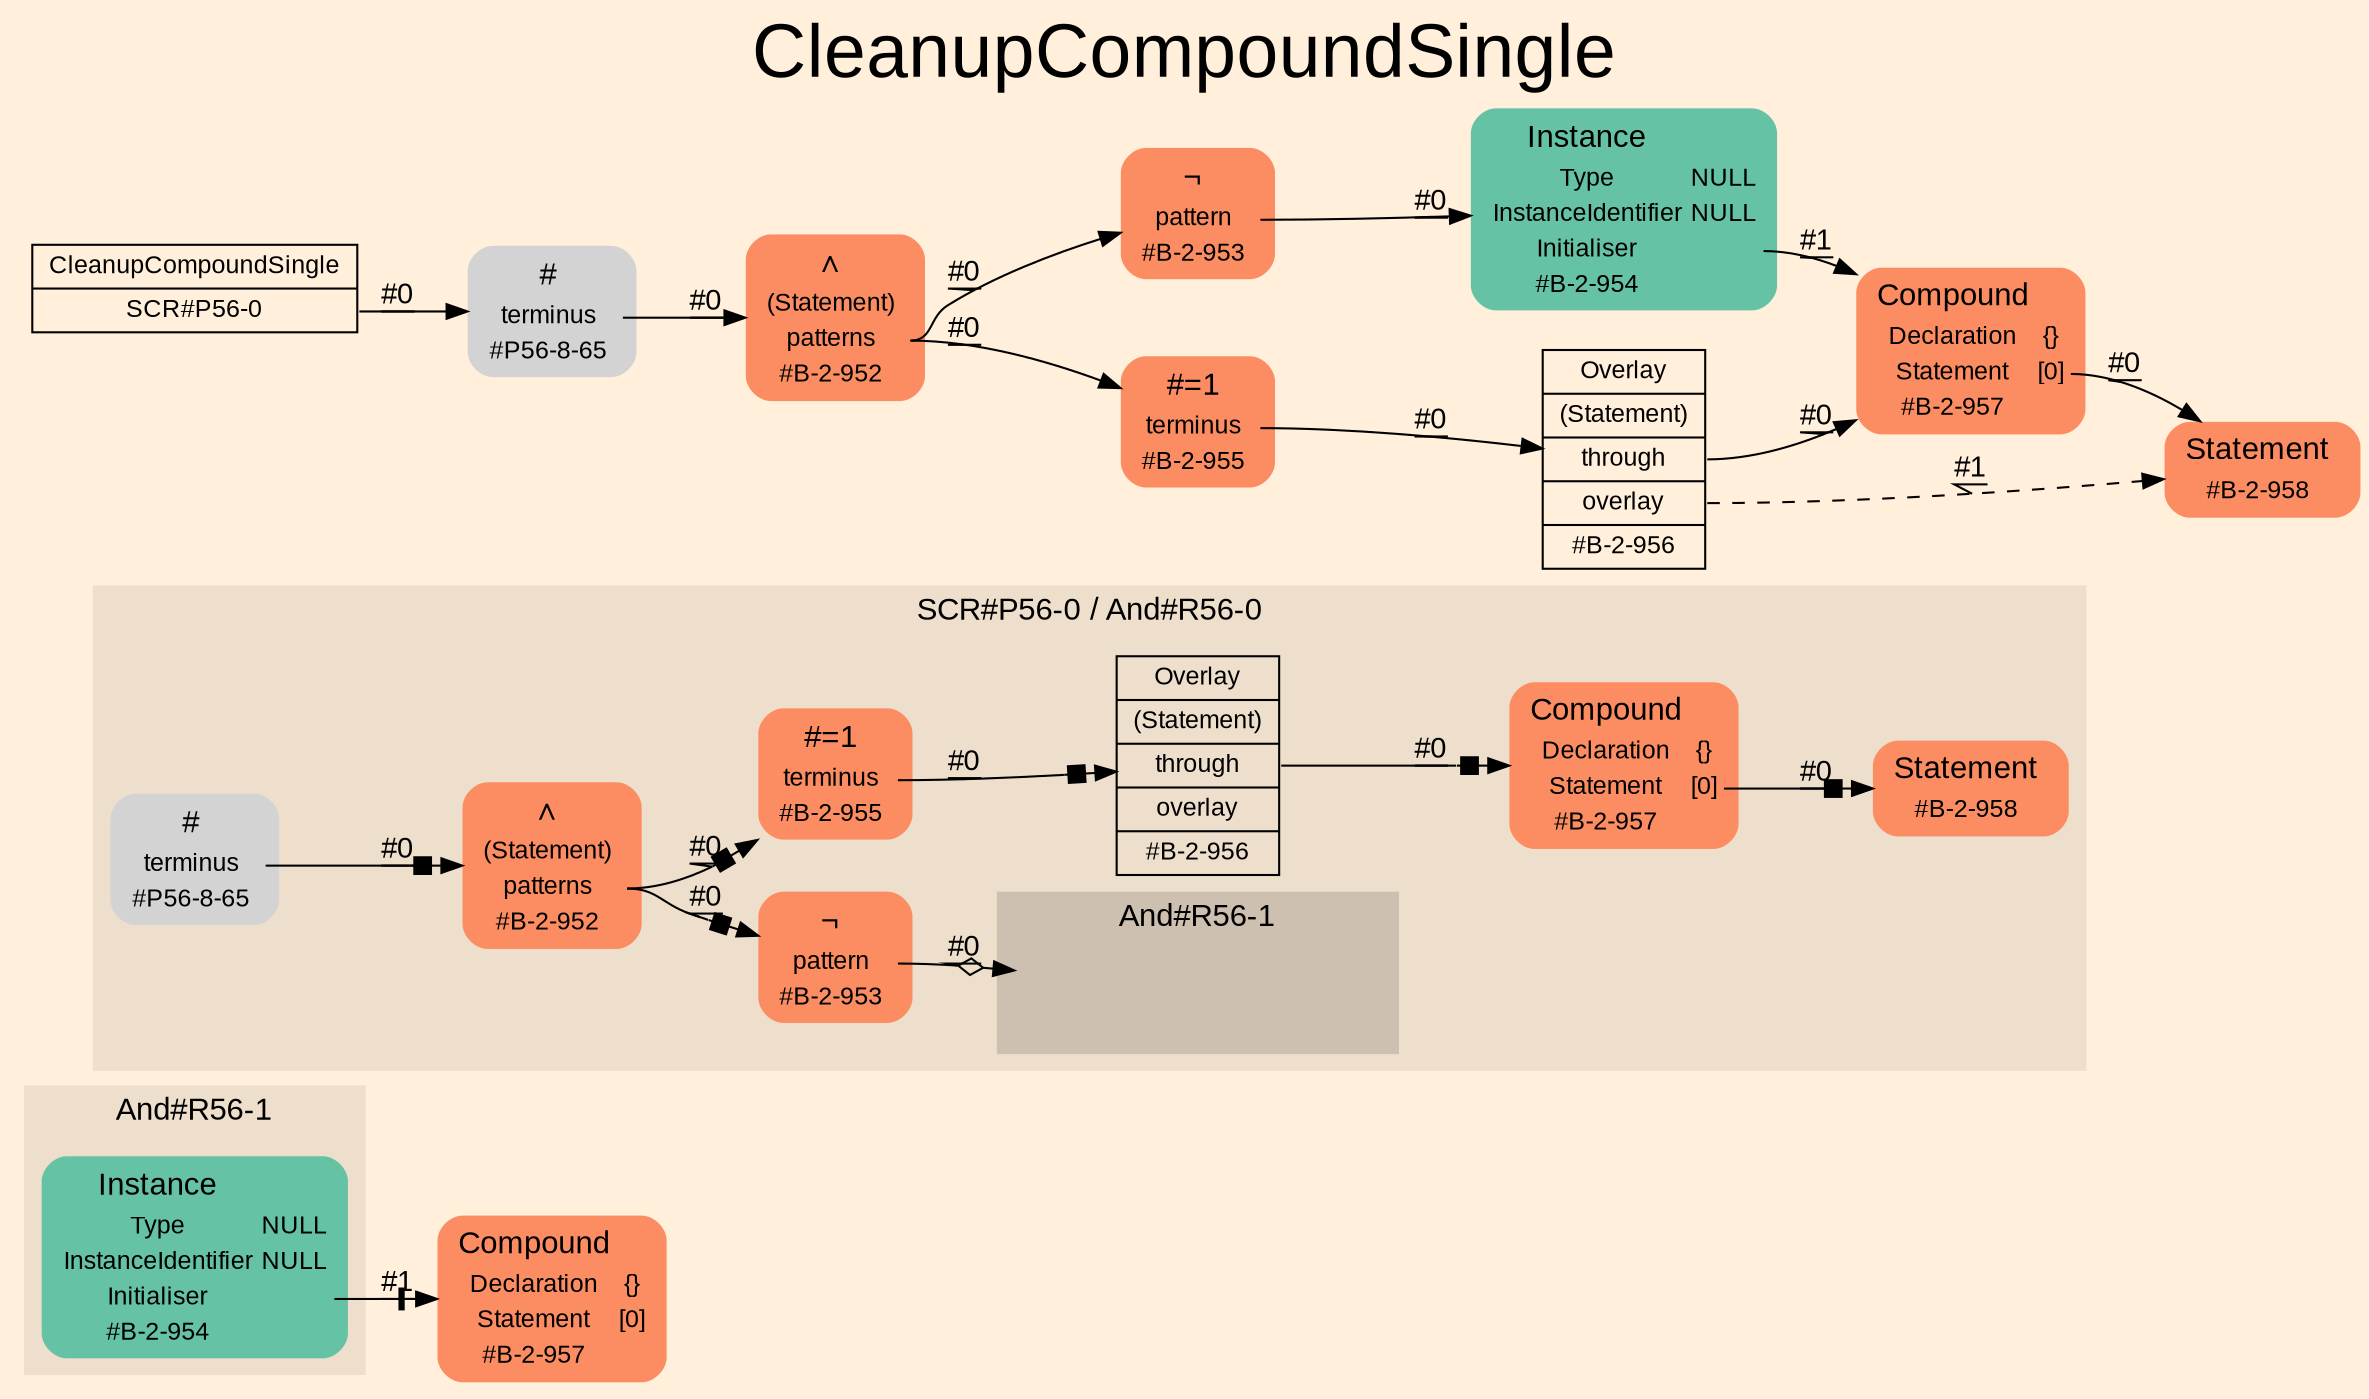 digraph "CleanupCompoundSingle" {
label = "CleanupCompoundSingle"
labelloc = t
fontsize = "36"
graph [
    rankdir = "LR"
    ranksep = 0.3
    bgcolor = antiquewhite1
    color = black
    fontcolor = black
    fontname = "Arial"
];
node [
    fontname = "Arial"
];
edge [
    fontname = "Arial"
];

// -------------------- figure And#R56-1 --------------------
"And#R56-1[#B-2-957]" [
    shape = "plaintext"
    fillcolor = "/set28/2"
    label = <<TABLE BORDER="0" CELLBORDER="0" CELLSPACING="0">
     <TR><TD><FONT POINT-SIZE="15.0">Compound</FONT></TD><TD></TD></TR>
     <TR><TD>Declaration</TD><TD PORT="port0">{}</TD></TR>
     <TR><TD>Statement</TD><TD PORT="port1">[0]</TD></TR>
     <TR><TD>#B-2-957</TD><TD PORT="port2"></TD></TR>
    </TABLE>>
    style = "rounded,filled"
    fontsize = "12"
];

subgraph "clusterAnd#R56-1" {
    label = "And#R56-1"
    style = "filled"
    color = antiquewhite2
    fontsize = "15"
    "And#R56-1[#B-2-954]" [
        shape = "plaintext"
        fillcolor = "/set28/1"
        label = <<TABLE BORDER="0" CELLBORDER="0" CELLSPACING="0">
         <TR><TD><FONT POINT-SIZE="15.0">Instance</FONT></TD><TD></TD></TR>
         <TR><TD>Type</TD><TD PORT="port0">NULL</TD></TR>
         <TR><TD>InstanceIdentifier</TD><TD PORT="port1">NULL</TD></TR>
         <TR><TD>Initialiser</TD><TD PORT="port2"></TD></TR>
         <TR><TD>#B-2-954</TD><TD PORT="port3"></TD></TR>
        </TABLE>>
        style = "rounded,filled"
        fontsize = "12"
    ];
    
}


// -------------------- figure And#R56-0 --------------------
subgraph "clusterAnd#R56-0" {
    label = "SCR#P56-0 / And#R56-0"
    style = "filled"
    color = antiquewhite2
    fontsize = "15"
    "And#R56-0[#B-2-952]" [
        shape = "plaintext"
        fillcolor = "/set28/2"
        label = <<TABLE BORDER="0" CELLBORDER="0" CELLSPACING="0">
         <TR><TD><FONT POINT-SIZE="15.0">∧</FONT></TD><TD></TD></TR>
         <TR><TD>(Statement)</TD><TD PORT="port0"></TD></TR>
         <TR><TD>patterns</TD><TD PORT="port1"></TD></TR>
         <TR><TD>#B-2-952</TD><TD PORT="port2"></TD></TR>
        </TABLE>>
        style = "rounded,filled"
        fontsize = "12"
    ];
    
    "And#R56-0[#B-2-953]" [
        shape = "plaintext"
        fillcolor = "/set28/2"
        label = <<TABLE BORDER="0" CELLBORDER="0" CELLSPACING="0">
         <TR><TD><FONT POINT-SIZE="15.0">¬</FONT></TD><TD></TD></TR>
         <TR><TD>pattern</TD><TD PORT="port0"></TD></TR>
         <TR><TD>#B-2-953</TD><TD PORT="port1"></TD></TR>
        </TABLE>>
        style = "rounded,filled"
        fontsize = "12"
    ];
    
    "And#R56-0[#B-2-955]" [
        shape = "plaintext"
        fillcolor = "/set28/2"
        label = <<TABLE BORDER="0" CELLBORDER="0" CELLSPACING="0">
         <TR><TD><FONT POINT-SIZE="15.0">#=1</FONT></TD><TD></TD></TR>
         <TR><TD>terminus</TD><TD PORT="port0"></TD></TR>
         <TR><TD>#B-2-955</TD><TD PORT="port1"></TD></TR>
        </TABLE>>
        style = "rounded,filled"
        fontsize = "12"
    ];
    
    "And#R56-0[#B-2-956]" [
        shape = "record"
        fillcolor = antiquewhite2
        label = "<fixed> Overlay | <port0> (Statement) | <port1> through | <port2> overlay | <port3> #B-2-956"
        style = "filled"
        fontsize = "12"
        color = black
        fontcolor = black
    ];
    
    "And#R56-0[#B-2-957]" [
        shape = "plaintext"
        fillcolor = "/set28/2"
        label = <<TABLE BORDER="0" CELLBORDER="0" CELLSPACING="0">
         <TR><TD><FONT POINT-SIZE="15.0">Compound</FONT></TD><TD></TD></TR>
         <TR><TD>Declaration</TD><TD PORT="port0">{}</TD></TR>
         <TR><TD>Statement</TD><TD PORT="port1">[0]</TD></TR>
         <TR><TD>#B-2-957</TD><TD PORT="port2"></TD></TR>
        </TABLE>>
        style = "rounded,filled"
        fontsize = "12"
    ];
    
    "And#R56-0[#B-2-958]" [
        shape = "plaintext"
        fillcolor = "/set28/2"
        label = <<TABLE BORDER="0" CELLBORDER="0" CELLSPACING="0">
         <TR><TD><FONT POINT-SIZE="15.0">Statement</FONT></TD><TD></TD></TR>
         <TR><TD>#B-2-958</TD><TD PORT="port0"></TD></TR>
        </TABLE>>
        style = "rounded,filled"
        fontsize = "12"
    ];
    
    "And#R56-0[#P56-8-65]" [
        shape = "plaintext"
        label = <<TABLE BORDER="0" CELLBORDER="0" CELLSPACING="0">
         <TR><TD><FONT POINT-SIZE="15.0">#</FONT></TD><TD></TD></TR>
         <TR><TD>terminus</TD><TD PORT="port0"></TD></TR>
         <TR><TD>#P56-8-65</TD><TD PORT="port1"></TD></TR>
        </TABLE>>
        style = "rounded,filled"
        fontsize = "12"
    ];
    
    subgraph "clusterAnd#R56-0[And#R56-1]" {
        label = "And#R56-1"
        style = "filled"
        color = antiquewhite3
        fontsize = "15"
        "#0->And#R56-0[#B-2-954]" [
            shape = "none"
            style = "invisible"
        ];
        
    }
    
}


// -------------------- transformation figure --------------------
"CR#P56-0" [
    shape = "record"
    fillcolor = antiquewhite1
    label = "<fixed> CleanupCompoundSingle | <port0> SCR#P56-0"
    style = "filled"
    fontsize = "12"
    color = black
    fontcolor = black
];

"#P56-8-65" [
    shape = "plaintext"
    label = <<TABLE BORDER="0" CELLBORDER="0" CELLSPACING="0">
     <TR><TD><FONT POINT-SIZE="15.0">#</FONT></TD><TD></TD></TR>
     <TR><TD>terminus</TD><TD PORT="port0"></TD></TR>
     <TR><TD>#P56-8-65</TD><TD PORT="port1"></TD></TR>
    </TABLE>>
    style = "rounded,filled"
    fontsize = "12"
];

"#B-2-952" [
    shape = "plaintext"
    fillcolor = "/set28/2"
    label = <<TABLE BORDER="0" CELLBORDER="0" CELLSPACING="0">
     <TR><TD><FONT POINT-SIZE="15.0">∧</FONT></TD><TD></TD></TR>
     <TR><TD>(Statement)</TD><TD PORT="port0"></TD></TR>
     <TR><TD>patterns</TD><TD PORT="port1"></TD></TR>
     <TR><TD>#B-2-952</TD><TD PORT="port2"></TD></TR>
    </TABLE>>
    style = "rounded,filled"
    fontsize = "12"
];

"#B-2-955" [
    shape = "plaintext"
    fillcolor = "/set28/2"
    label = <<TABLE BORDER="0" CELLBORDER="0" CELLSPACING="0">
     <TR><TD><FONT POINT-SIZE="15.0">#=1</FONT></TD><TD></TD></TR>
     <TR><TD>terminus</TD><TD PORT="port0"></TD></TR>
     <TR><TD>#B-2-955</TD><TD PORT="port1"></TD></TR>
    </TABLE>>
    style = "rounded,filled"
    fontsize = "12"
];

"#B-2-956" [
    shape = "record"
    fillcolor = antiquewhite1
    label = "<fixed> Overlay | <port0> (Statement) | <port1> through | <port2> overlay | <port3> #B-2-956"
    style = "filled"
    fontsize = "12"
    color = black
    fontcolor = black
];

"#B-2-957" [
    shape = "plaintext"
    fillcolor = "/set28/2"
    label = <<TABLE BORDER="0" CELLBORDER="0" CELLSPACING="0">
     <TR><TD><FONT POINT-SIZE="15.0">Compound</FONT></TD><TD></TD></TR>
     <TR><TD>Declaration</TD><TD PORT="port0">{}</TD></TR>
     <TR><TD>Statement</TD><TD PORT="port1">[0]</TD></TR>
     <TR><TD>#B-2-957</TD><TD PORT="port2"></TD></TR>
    </TABLE>>
    style = "rounded,filled"
    fontsize = "12"
];

"#B-2-958" [
    shape = "plaintext"
    fillcolor = "/set28/2"
    label = <<TABLE BORDER="0" CELLBORDER="0" CELLSPACING="0">
     <TR><TD><FONT POINT-SIZE="15.0">Statement</FONT></TD><TD></TD></TR>
     <TR><TD>#B-2-958</TD><TD PORT="port0"></TD></TR>
    </TABLE>>
    style = "rounded,filled"
    fontsize = "12"
];

"#B-2-953" [
    shape = "plaintext"
    fillcolor = "/set28/2"
    label = <<TABLE BORDER="0" CELLBORDER="0" CELLSPACING="0">
     <TR><TD><FONT POINT-SIZE="15.0">¬</FONT></TD><TD></TD></TR>
     <TR><TD>pattern</TD><TD PORT="port0"></TD></TR>
     <TR><TD>#B-2-953</TD><TD PORT="port1"></TD></TR>
    </TABLE>>
    style = "rounded,filled"
    fontsize = "12"
];

"#B-2-954" [
    shape = "plaintext"
    fillcolor = "/set28/1"
    label = <<TABLE BORDER="0" CELLBORDER="0" CELLSPACING="0">
     <TR><TD><FONT POINT-SIZE="15.0">Instance</FONT></TD><TD></TD></TR>
     <TR><TD>Type</TD><TD PORT="port0">NULL</TD></TR>
     <TR><TD>InstanceIdentifier</TD><TD PORT="port1">NULL</TD></TR>
     <TR><TD>Initialiser</TD><TD PORT="port2"></TD></TR>
     <TR><TD>#B-2-954</TD><TD PORT="port3"></TD></TR>
    </TABLE>>
    style = "rounded,filled"
    fontsize = "12"
];


// -------------------- links --------------------
// links for block CR#P56-0
"CR#P56-0":port0 -> "#P56-8-65" [
    label = "#0"
    decorate = true
    color = black
    fontcolor = black
];

// links for block #P56-8-65
"#P56-8-65":port0 -> "#B-2-952" [
    label = "#0"
    decorate = true
    color = black
    fontcolor = black
];

// links for block #B-2-952
"#B-2-952":port1 -> "#B-2-955" [
    label = "#0"
    decorate = true
    color = black
    fontcolor = black
];

"#B-2-952":port1 -> "#B-2-953" [
    label = "#0"
    decorate = true
    color = black
    fontcolor = black
];

// links for block #B-2-955
"#B-2-955":port0 -> "#B-2-956" [
    label = "#0"
    decorate = true
    color = black
    fontcolor = black
];

// links for block #B-2-956
"#B-2-956":port1 -> "#B-2-957" [
    label = "#0"
    decorate = true
    color = black
    fontcolor = black
];

"#B-2-956":port2 -> "#B-2-958" [
    style="dashed"
    label = "#1"
    decorate = true
    color = black
    fontcolor = black
];

// links for block #B-2-957
"#B-2-957":port1 -> "#B-2-958" [
    label = "#0"
    decorate = true
    color = black
    fontcolor = black
];

// links for block #B-2-958
// links for block #B-2-953
"#B-2-953":port0 -> "#B-2-954" [
    label = "#0"
    decorate = true
    color = black
    fontcolor = black
];

// links for block #B-2-954
"#B-2-954":port2 -> "#B-2-957" [
    label = "#1"
    decorate = true
    color = black
    fontcolor = black
];

// links for block And#R56-0[#B-2-952]
"And#R56-0[#B-2-952]":port1 -> "And#R56-0[#B-2-955]" [
    arrowhead="normalnonebox"
    label = "#0"
    decorate = true
    color = black
    fontcolor = black
];

"And#R56-0[#B-2-952]":port1 -> "And#R56-0[#B-2-953]" [
    arrowhead="normalnonebox"
    label = "#0"
    decorate = true
    color = black
    fontcolor = black
];

// links for block And#R56-0[#B-2-953]
"And#R56-0[#B-2-953]":port0 -> "#0->And#R56-0[#B-2-954]" [
    arrowhead="normalnoneodiamond"
    label = "#0"
    decorate = true
    color = black
    fontcolor = black
];

// links for block And#R56-0[#B-2-955]
"And#R56-0[#B-2-955]":port0 -> "And#R56-0[#B-2-956]" [
    arrowhead="normalnonebox"
    label = "#0"
    decorate = true
    color = black
    fontcolor = black
];

// links for block And#R56-0[#B-2-956]
"And#R56-0[#B-2-956]":port1 -> "And#R56-0[#B-2-957]" [
    arrowhead="normalnonebox"
    label = "#0"
    decorate = true
    color = black
    fontcolor = black
];

// links for block And#R56-0[#B-2-957]
"And#R56-0[#B-2-957]":port1 -> "And#R56-0[#B-2-958]" [
    arrowhead="normalnonebox"
    label = "#0"
    decorate = true
    color = black
    fontcolor = black
];

// links for block And#R56-0[#B-2-958]
// links for block And#R56-0[#P56-8-65]
"And#R56-0[#P56-8-65]":port0 -> "And#R56-0[#B-2-952]" [
    arrowhead="normalnonebox"
    label = "#0"
    decorate = true
    color = black
    fontcolor = black
];

// links for block #0->And#R56-0[#B-2-954]
// links for block And#R56-1[#B-2-957]
// links for block And#R56-1[#B-2-954]
"And#R56-1[#B-2-954]":port2 -> "And#R56-1[#B-2-957]" [
    arrowhead="normalnonetee"
    label = "#1"
    decorate = true
    color = black
    fontcolor = black
];

}
